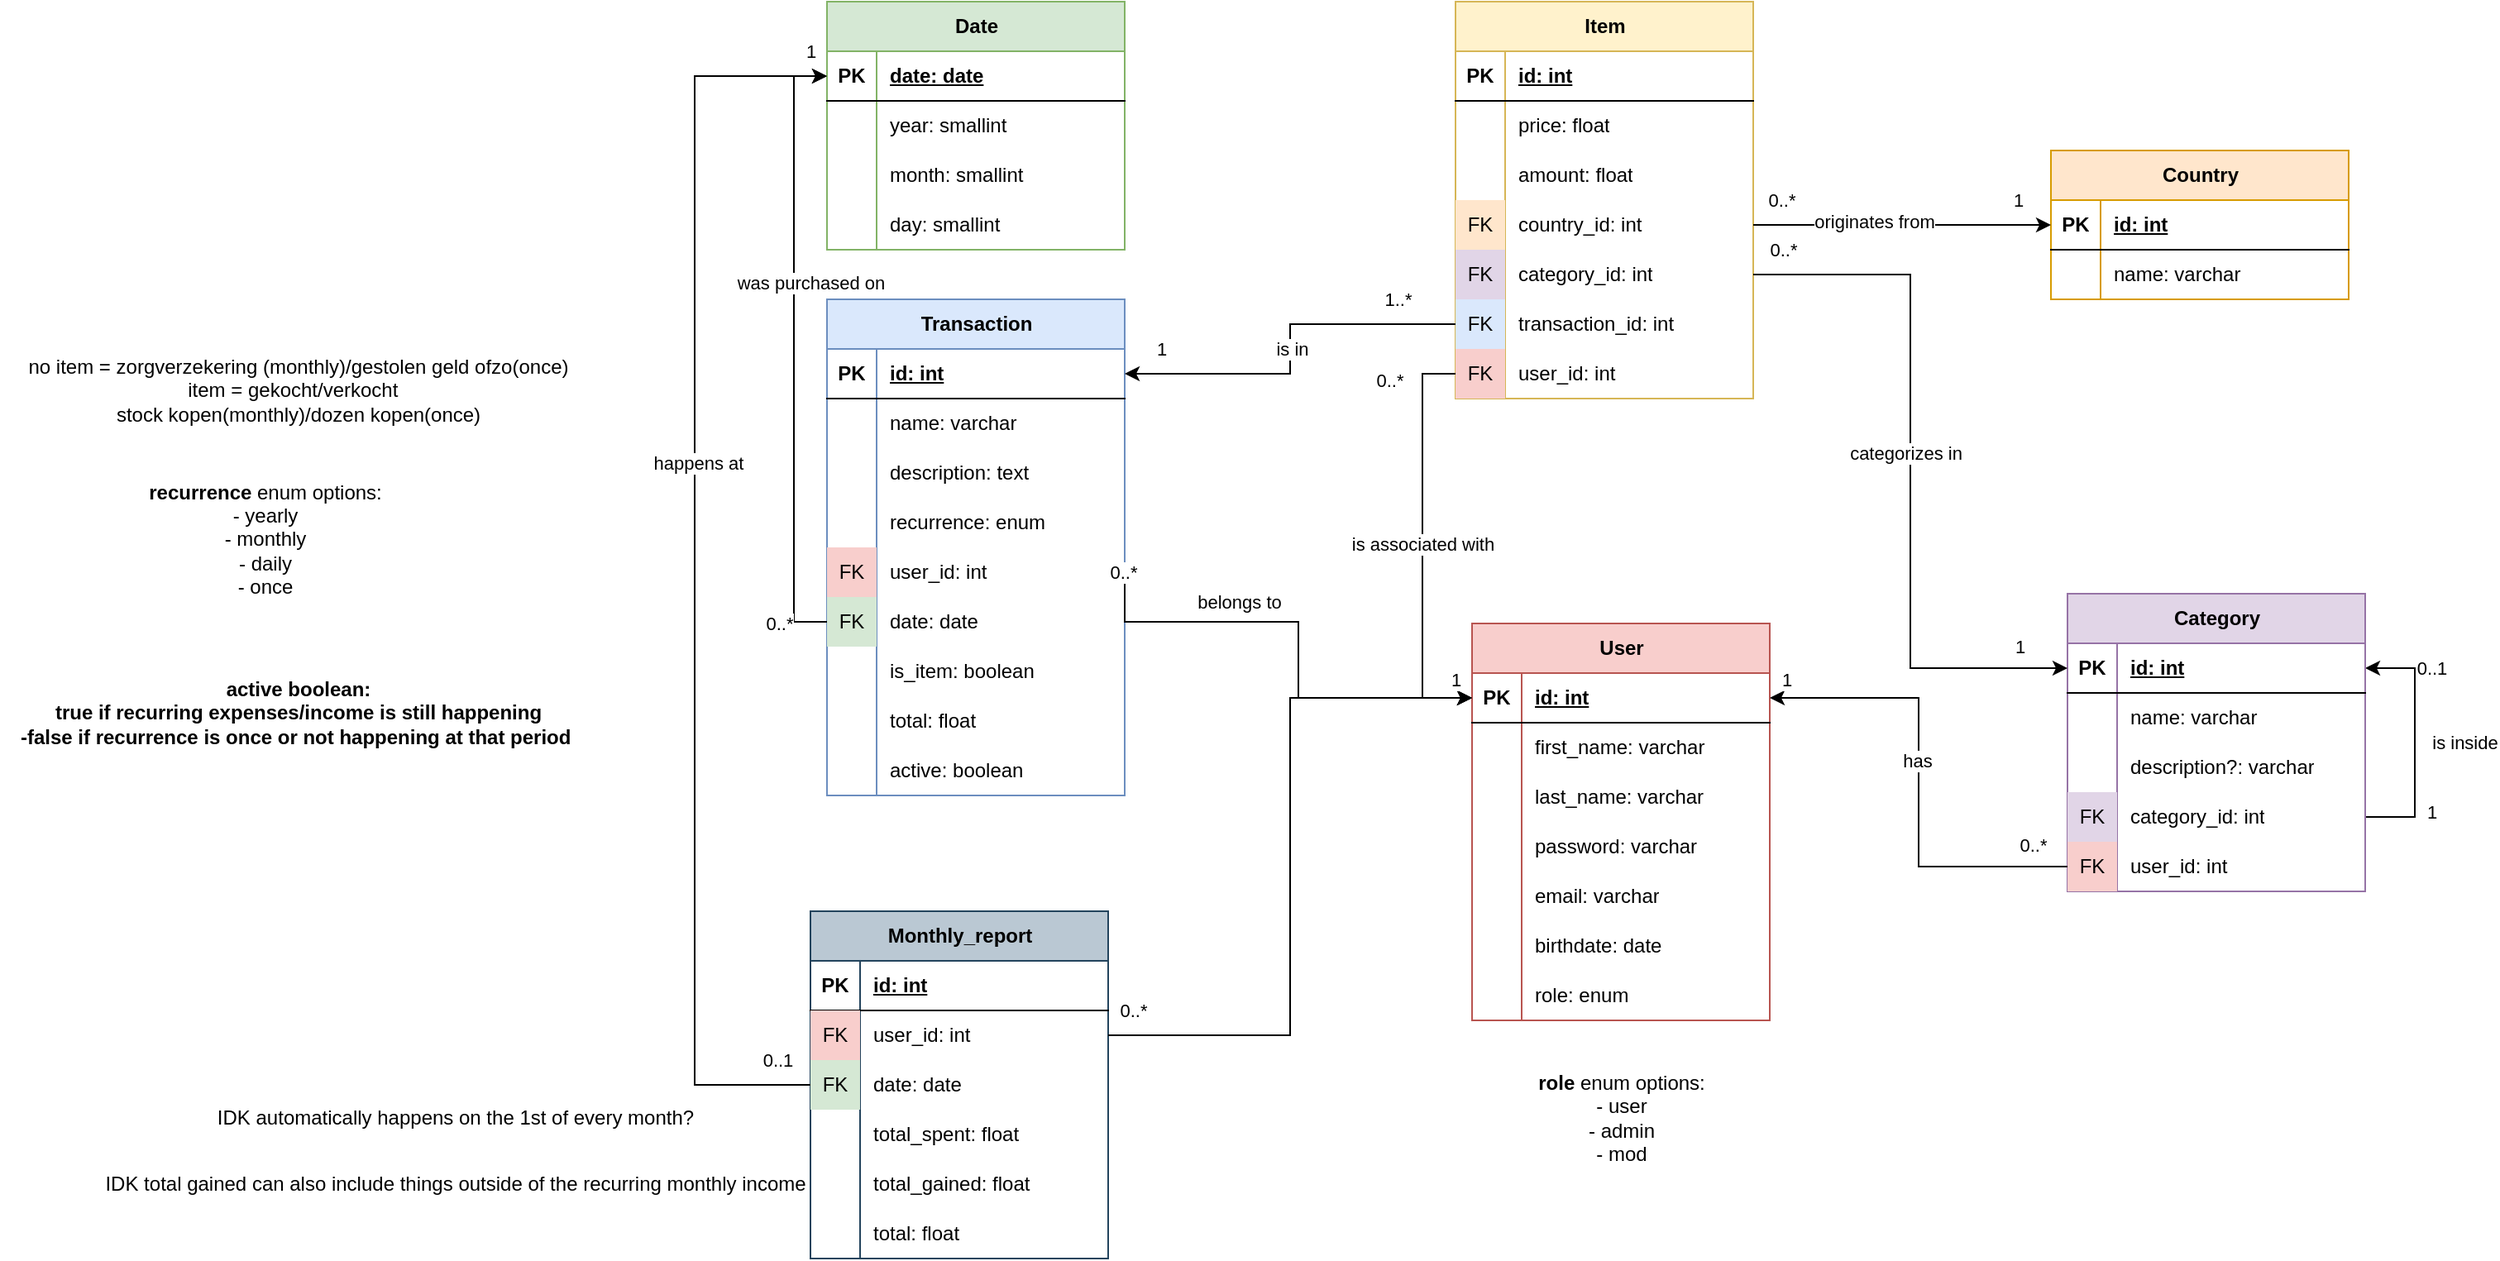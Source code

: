 <mxfile version="26.2.14">
  <diagram id="C5RBs43oDa-KdzZeNtuy" name="Page-1">
    <mxGraphModel grid="1" page="1" gridSize="10" guides="1" tooltips="1" connect="1" arrows="1" fold="1" pageScale="1" pageWidth="827" pageHeight="1169" math="0" shadow="0">
      <root>
        <mxCell id="WIyWlLk6GJQsqaUBKTNV-0" />
        <mxCell id="WIyWlLk6GJQsqaUBKTNV-1" parent="WIyWlLk6GJQsqaUBKTNV-0" />
        <mxCell id="UZEZ3_xPu-x6IhFoeJQ_-61" style="edgeStyle=orthogonalEdgeStyle;rounded=0;orthogonalLoop=1;jettySize=auto;html=1;exitX=1;exitY=0.5;exitDx=0;exitDy=0;entryX=1;entryY=0.5;entryDx=0;entryDy=0;" edge="1" parent="WIyWlLk6GJQsqaUBKTNV-1" source="UcKvrnvsaQKBZLZpZoFa-63" target="UcKvrnvsaQKBZLZpZoFa-54">
          <mxGeometry relative="1" as="geometry">
            <Array as="points">
              <mxPoint x="2310" y="453" />
              <mxPoint x="2310" y="363" />
            </Array>
          </mxGeometry>
        </mxCell>
        <mxCell id="UZEZ3_xPu-x6IhFoeJQ_-111" value="is inside" style="edgeLabel;html=1;align=center;verticalAlign=middle;resizable=0;points=[];" connectable="0" vertex="1" parent="UZEZ3_xPu-x6IhFoeJQ_-61">
          <mxGeometry x="0.027" y="-1" relative="1" as="geometry">
            <mxPoint x="29" y="2" as="offset" />
          </mxGeometry>
        </mxCell>
        <mxCell id="UZEZ3_xPu-x6IhFoeJQ_-112" value="1" style="edgeLabel;html=1;align=center;verticalAlign=middle;resizable=0;points=[];" connectable="0" vertex="1" parent="UZEZ3_xPu-x6IhFoeJQ_-61">
          <mxGeometry x="-0.56" y="-3" relative="1" as="geometry">
            <mxPoint x="7" as="offset" />
          </mxGeometry>
        </mxCell>
        <mxCell id="UZEZ3_xPu-x6IhFoeJQ_-114" value="0..1" style="edgeLabel;html=1;align=center;verticalAlign=middle;resizable=0;points=[];" connectable="0" vertex="1" parent="UZEZ3_xPu-x6IhFoeJQ_-61">
          <mxGeometry x="0.6" y="-2" relative="1" as="geometry">
            <mxPoint x="10" y="2" as="offset" />
          </mxGeometry>
        </mxCell>
        <mxCell id="UcKvrnvsaQKBZLZpZoFa-0" value="User" style="shape=table;startSize=30;container=1;collapsible=1;childLayout=tableLayout;fixedRows=1;rowLines=0;fontStyle=1;align=center;resizeLast=1;html=1;fillColor=#f8cecc;strokeColor=#b85450;" vertex="1" parent="WIyWlLk6GJQsqaUBKTNV-1">
          <mxGeometry x="1740" y="336" width="180" height="240" as="geometry" />
        </mxCell>
        <mxCell id="UcKvrnvsaQKBZLZpZoFa-1" value="" style="shape=tableRow;horizontal=0;startSize=0;swimlaneHead=0;swimlaneBody=0;fillColor=none;collapsible=0;dropTarget=0;points=[[0,0.5],[1,0.5]];portConstraint=eastwest;top=0;left=0;right=0;bottom=1;" vertex="1" parent="UcKvrnvsaQKBZLZpZoFa-0">
          <mxGeometry y="30" width="180" height="30" as="geometry" />
        </mxCell>
        <mxCell id="UcKvrnvsaQKBZLZpZoFa-2" value="PK" style="shape=partialRectangle;connectable=0;fillColor=none;top=0;left=0;bottom=0;right=0;fontStyle=1;overflow=hidden;whiteSpace=wrap;html=1;" vertex="1" parent="UcKvrnvsaQKBZLZpZoFa-1">
          <mxGeometry width="30" height="30" as="geometry">
            <mxRectangle width="30" height="30" as="alternateBounds" />
          </mxGeometry>
        </mxCell>
        <mxCell id="UcKvrnvsaQKBZLZpZoFa-3" value="id: int&lt;span style=&quot;white-space: pre;&quot;&gt;&#x9;&lt;/span&gt;&lt;span style=&quot;white-space: pre;&quot;&gt;&#x9;&lt;/span&gt;&lt;span style=&quot;white-space: pre;&quot;&gt;&#x9;&lt;/span&gt;" style="shape=partialRectangle;connectable=0;fillColor=none;top=0;left=0;bottom=0;right=0;align=left;spacingLeft=6;fontStyle=5;overflow=hidden;whiteSpace=wrap;html=1;" vertex="1" parent="UcKvrnvsaQKBZLZpZoFa-1">
          <mxGeometry x="30" width="150" height="30" as="geometry">
            <mxRectangle width="150" height="30" as="alternateBounds" />
          </mxGeometry>
        </mxCell>
        <mxCell id="UcKvrnvsaQKBZLZpZoFa-4" value="" style="shape=tableRow;horizontal=0;startSize=0;swimlaneHead=0;swimlaneBody=0;fillColor=none;collapsible=0;dropTarget=0;points=[[0,0.5],[1,0.5]];portConstraint=eastwest;top=0;left=0;right=0;bottom=0;" vertex="1" parent="UcKvrnvsaQKBZLZpZoFa-0">
          <mxGeometry y="60" width="180" height="30" as="geometry" />
        </mxCell>
        <mxCell id="UcKvrnvsaQKBZLZpZoFa-5" value="" style="shape=partialRectangle;connectable=0;fillColor=none;top=0;left=0;bottom=0;right=0;editable=1;overflow=hidden;whiteSpace=wrap;html=1;" vertex="1" parent="UcKvrnvsaQKBZLZpZoFa-4">
          <mxGeometry width="30" height="30" as="geometry">
            <mxRectangle width="30" height="30" as="alternateBounds" />
          </mxGeometry>
        </mxCell>
        <mxCell id="UcKvrnvsaQKBZLZpZoFa-6" value="first_name: varchar" style="shape=partialRectangle;connectable=0;fillColor=none;top=0;left=0;bottom=0;right=0;align=left;spacingLeft=6;overflow=hidden;whiteSpace=wrap;html=1;" vertex="1" parent="UcKvrnvsaQKBZLZpZoFa-4">
          <mxGeometry x="30" width="150" height="30" as="geometry">
            <mxRectangle width="150" height="30" as="alternateBounds" />
          </mxGeometry>
        </mxCell>
        <mxCell id="UcKvrnvsaQKBZLZpZoFa-7" value="" style="shape=tableRow;horizontal=0;startSize=0;swimlaneHead=0;swimlaneBody=0;fillColor=none;collapsible=0;dropTarget=0;points=[[0,0.5],[1,0.5]];portConstraint=eastwest;top=0;left=0;right=0;bottom=0;" vertex="1" parent="UcKvrnvsaQKBZLZpZoFa-0">
          <mxGeometry y="90" width="180" height="30" as="geometry" />
        </mxCell>
        <mxCell id="UcKvrnvsaQKBZLZpZoFa-8" value="" style="shape=partialRectangle;connectable=0;fillColor=none;top=0;left=0;bottom=0;right=0;editable=1;overflow=hidden;whiteSpace=wrap;html=1;" vertex="1" parent="UcKvrnvsaQKBZLZpZoFa-7">
          <mxGeometry width="30" height="30" as="geometry">
            <mxRectangle width="30" height="30" as="alternateBounds" />
          </mxGeometry>
        </mxCell>
        <mxCell id="UcKvrnvsaQKBZLZpZoFa-9" value="last_name: varchar" style="shape=partialRectangle;connectable=0;fillColor=none;top=0;left=0;bottom=0;right=0;align=left;spacingLeft=6;overflow=hidden;whiteSpace=wrap;html=1;" vertex="1" parent="UcKvrnvsaQKBZLZpZoFa-7">
          <mxGeometry x="30" width="150" height="30" as="geometry">
            <mxRectangle width="150" height="30" as="alternateBounds" />
          </mxGeometry>
        </mxCell>
        <mxCell id="UcKvrnvsaQKBZLZpZoFa-10" value="" style="shape=tableRow;horizontal=0;startSize=0;swimlaneHead=0;swimlaneBody=0;fillColor=none;collapsible=0;dropTarget=0;points=[[0,0.5],[1,0.5]];portConstraint=eastwest;top=0;left=0;right=0;bottom=0;" vertex="1" parent="UcKvrnvsaQKBZLZpZoFa-0">
          <mxGeometry y="120" width="180" height="30" as="geometry" />
        </mxCell>
        <mxCell id="UcKvrnvsaQKBZLZpZoFa-11" value="" style="shape=partialRectangle;connectable=0;fillColor=none;top=0;left=0;bottom=0;right=0;editable=1;overflow=hidden;whiteSpace=wrap;html=1;" vertex="1" parent="UcKvrnvsaQKBZLZpZoFa-10">
          <mxGeometry width="30" height="30" as="geometry">
            <mxRectangle width="30" height="30" as="alternateBounds" />
          </mxGeometry>
        </mxCell>
        <mxCell id="UcKvrnvsaQKBZLZpZoFa-12" value="password: varchar" style="shape=partialRectangle;connectable=0;fillColor=none;top=0;left=0;bottom=0;right=0;align=left;spacingLeft=6;overflow=hidden;whiteSpace=wrap;html=1;" vertex="1" parent="UcKvrnvsaQKBZLZpZoFa-10">
          <mxGeometry x="30" width="150" height="30" as="geometry">
            <mxRectangle width="150" height="30" as="alternateBounds" />
          </mxGeometry>
        </mxCell>
        <mxCell id="UcKvrnvsaQKBZLZpZoFa-13" value="" style="shape=tableRow;horizontal=0;startSize=0;swimlaneHead=0;swimlaneBody=0;fillColor=none;collapsible=0;dropTarget=0;points=[[0,0.5],[1,0.5]];portConstraint=eastwest;top=0;left=0;right=0;bottom=0;" vertex="1" parent="UcKvrnvsaQKBZLZpZoFa-0">
          <mxGeometry y="150" width="180" height="30" as="geometry" />
        </mxCell>
        <mxCell id="UcKvrnvsaQKBZLZpZoFa-14" value="" style="shape=partialRectangle;connectable=0;fillColor=none;top=0;left=0;bottom=0;right=0;editable=1;overflow=hidden;whiteSpace=wrap;html=1;" vertex="1" parent="UcKvrnvsaQKBZLZpZoFa-13">
          <mxGeometry width="30" height="30" as="geometry">
            <mxRectangle width="30" height="30" as="alternateBounds" />
          </mxGeometry>
        </mxCell>
        <mxCell id="UcKvrnvsaQKBZLZpZoFa-15" value="email: varchar" style="shape=partialRectangle;connectable=0;fillColor=none;top=0;left=0;bottom=0;right=0;align=left;spacingLeft=6;overflow=hidden;whiteSpace=wrap;html=1;" vertex="1" parent="UcKvrnvsaQKBZLZpZoFa-13">
          <mxGeometry x="30" width="150" height="30" as="geometry">
            <mxRectangle width="150" height="30" as="alternateBounds" />
          </mxGeometry>
        </mxCell>
        <mxCell id="UcKvrnvsaQKBZLZpZoFa-21" value="" style="shape=tableRow;horizontal=0;startSize=0;swimlaneHead=0;swimlaneBody=0;fillColor=none;collapsible=0;dropTarget=0;points=[[0,0.5],[1,0.5]];portConstraint=eastwest;top=0;left=0;right=0;bottom=0;" vertex="1" parent="UcKvrnvsaQKBZLZpZoFa-0">
          <mxGeometry y="180" width="180" height="30" as="geometry" />
        </mxCell>
        <mxCell id="UcKvrnvsaQKBZLZpZoFa-22" value="" style="shape=partialRectangle;connectable=0;fillColor=none;top=0;left=0;bottom=0;right=0;editable=1;overflow=hidden;whiteSpace=wrap;html=1;" vertex="1" parent="UcKvrnvsaQKBZLZpZoFa-21">
          <mxGeometry width="30" height="30" as="geometry">
            <mxRectangle width="30" height="30" as="alternateBounds" />
          </mxGeometry>
        </mxCell>
        <mxCell id="UcKvrnvsaQKBZLZpZoFa-23" value="birthdate: date" style="shape=partialRectangle;connectable=0;fillColor=none;top=0;left=0;bottom=0;right=0;align=left;spacingLeft=6;overflow=hidden;whiteSpace=wrap;html=1;" vertex="1" parent="UcKvrnvsaQKBZLZpZoFa-21">
          <mxGeometry x="30" width="150" height="30" as="geometry">
            <mxRectangle width="150" height="30" as="alternateBounds" />
          </mxGeometry>
        </mxCell>
        <mxCell id="UcKvrnvsaQKBZLZpZoFa-37" value="" style="shape=tableRow;horizontal=0;startSize=0;swimlaneHead=0;swimlaneBody=0;fillColor=none;collapsible=0;dropTarget=0;points=[[0,0.5],[1,0.5]];portConstraint=eastwest;top=0;left=0;right=0;bottom=0;" vertex="1" parent="UcKvrnvsaQKBZLZpZoFa-0">
          <mxGeometry y="210" width="180" height="30" as="geometry" />
        </mxCell>
        <mxCell id="UcKvrnvsaQKBZLZpZoFa-38" value="" style="shape=partialRectangle;connectable=0;fillColor=none;top=0;left=0;bottom=0;right=0;editable=1;overflow=hidden;whiteSpace=wrap;html=1;" vertex="1" parent="UcKvrnvsaQKBZLZpZoFa-37">
          <mxGeometry width="30" height="30" as="geometry">
            <mxRectangle width="30" height="30" as="alternateBounds" />
          </mxGeometry>
        </mxCell>
        <mxCell id="UcKvrnvsaQKBZLZpZoFa-39" value="role: enum" style="shape=partialRectangle;connectable=0;fillColor=none;top=0;left=0;bottom=0;right=0;align=left;spacingLeft=6;overflow=hidden;whiteSpace=wrap;html=1;" vertex="1" parent="UcKvrnvsaQKBZLZpZoFa-37">
          <mxGeometry x="30" width="150" height="30" as="geometry">
            <mxRectangle width="150" height="30" as="alternateBounds" />
          </mxGeometry>
        </mxCell>
        <mxCell id="UcKvrnvsaQKBZLZpZoFa-40" value="Transaction" style="shape=table;startSize=30;container=1;collapsible=1;childLayout=tableLayout;fixedRows=1;rowLines=0;fontStyle=1;align=center;resizeLast=1;html=1;fillColor=#dae8fc;strokeColor=#6c8ebf;" vertex="1" parent="WIyWlLk6GJQsqaUBKTNV-1">
          <mxGeometry x="1350" y="140" width="180" height="300" as="geometry" />
        </mxCell>
        <mxCell id="UcKvrnvsaQKBZLZpZoFa-41" value="" style="shape=tableRow;horizontal=0;startSize=0;swimlaneHead=0;swimlaneBody=0;fillColor=none;collapsible=0;dropTarget=0;points=[[0,0.5],[1,0.5]];portConstraint=eastwest;top=0;left=0;right=0;bottom=1;" vertex="1" parent="UcKvrnvsaQKBZLZpZoFa-40">
          <mxGeometry y="30" width="180" height="30" as="geometry" />
        </mxCell>
        <mxCell id="UcKvrnvsaQKBZLZpZoFa-42" value="PK" style="shape=partialRectangle;connectable=0;fillColor=none;top=0;left=0;bottom=0;right=0;fontStyle=1;overflow=hidden;whiteSpace=wrap;html=1;" vertex="1" parent="UcKvrnvsaQKBZLZpZoFa-41">
          <mxGeometry width="30" height="30" as="geometry">
            <mxRectangle width="30" height="30" as="alternateBounds" />
          </mxGeometry>
        </mxCell>
        <mxCell id="UcKvrnvsaQKBZLZpZoFa-43" value="id: int" style="shape=partialRectangle;connectable=0;fillColor=none;top=0;left=0;bottom=0;right=0;align=left;spacingLeft=6;fontStyle=5;overflow=hidden;whiteSpace=wrap;html=1;" vertex="1" parent="UcKvrnvsaQKBZLZpZoFa-41">
          <mxGeometry x="30" width="150" height="30" as="geometry">
            <mxRectangle width="150" height="30" as="alternateBounds" />
          </mxGeometry>
        </mxCell>
        <mxCell id="UcKvrnvsaQKBZLZpZoFa-44" value="" style="shape=tableRow;horizontal=0;startSize=0;swimlaneHead=0;swimlaneBody=0;fillColor=none;collapsible=0;dropTarget=0;points=[[0,0.5],[1,0.5]];portConstraint=eastwest;top=0;left=0;right=0;bottom=0;" vertex="1" parent="UcKvrnvsaQKBZLZpZoFa-40">
          <mxGeometry y="60" width="180" height="30" as="geometry" />
        </mxCell>
        <mxCell id="UcKvrnvsaQKBZLZpZoFa-45" value="" style="shape=partialRectangle;connectable=0;fillColor=none;top=0;left=0;bottom=0;right=0;editable=1;overflow=hidden;whiteSpace=wrap;html=1;" vertex="1" parent="UcKvrnvsaQKBZLZpZoFa-44">
          <mxGeometry width="30" height="30" as="geometry">
            <mxRectangle width="30" height="30" as="alternateBounds" />
          </mxGeometry>
        </mxCell>
        <mxCell id="UcKvrnvsaQKBZLZpZoFa-46" value="name: varchar" style="shape=partialRectangle;connectable=0;fillColor=none;top=0;left=0;bottom=0;right=0;align=left;spacingLeft=6;overflow=hidden;whiteSpace=wrap;html=1;" vertex="1" parent="UcKvrnvsaQKBZLZpZoFa-44">
          <mxGeometry x="30" width="150" height="30" as="geometry">
            <mxRectangle width="150" height="30" as="alternateBounds" />
          </mxGeometry>
        </mxCell>
        <mxCell id="UZEZ3_xPu-x6IhFoeJQ_-84" value="" style="shape=tableRow;horizontal=0;startSize=0;swimlaneHead=0;swimlaneBody=0;fillColor=none;collapsible=0;dropTarget=0;points=[[0,0.5],[1,0.5]];portConstraint=eastwest;top=0;left=0;right=0;bottom=0;" vertex="1" parent="UcKvrnvsaQKBZLZpZoFa-40">
          <mxGeometry y="90" width="180" height="30" as="geometry" />
        </mxCell>
        <mxCell id="UZEZ3_xPu-x6IhFoeJQ_-85" value="" style="shape=partialRectangle;connectable=0;fillColor=none;top=0;left=0;bottom=0;right=0;editable=1;overflow=hidden;whiteSpace=wrap;html=1;" vertex="1" parent="UZEZ3_xPu-x6IhFoeJQ_-84">
          <mxGeometry width="30" height="30" as="geometry">
            <mxRectangle width="30" height="30" as="alternateBounds" />
          </mxGeometry>
        </mxCell>
        <mxCell id="UZEZ3_xPu-x6IhFoeJQ_-86" value="description: text" style="shape=partialRectangle;connectable=0;fillColor=none;top=0;left=0;bottom=0;right=0;align=left;spacingLeft=6;overflow=hidden;whiteSpace=wrap;html=1;" vertex="1" parent="UZEZ3_xPu-x6IhFoeJQ_-84">
          <mxGeometry x="30" width="150" height="30" as="geometry">
            <mxRectangle width="150" height="30" as="alternateBounds" />
          </mxGeometry>
        </mxCell>
        <mxCell id="UcKvrnvsaQKBZLZpZoFa-47" value="" style="shape=tableRow;horizontal=0;startSize=0;swimlaneHead=0;swimlaneBody=0;fillColor=none;collapsible=0;dropTarget=0;points=[[0,0.5],[1,0.5]];portConstraint=eastwest;top=0;left=0;right=0;bottom=0;" vertex="1" parent="UcKvrnvsaQKBZLZpZoFa-40">
          <mxGeometry y="120" width="180" height="30" as="geometry" />
        </mxCell>
        <mxCell id="UcKvrnvsaQKBZLZpZoFa-48" value="" style="shape=partialRectangle;connectable=0;fillColor=none;top=0;left=0;bottom=0;right=0;editable=1;overflow=hidden;whiteSpace=wrap;html=1;" vertex="1" parent="UcKvrnvsaQKBZLZpZoFa-47">
          <mxGeometry width="30" height="30" as="geometry">
            <mxRectangle width="30" height="30" as="alternateBounds" />
          </mxGeometry>
        </mxCell>
        <mxCell id="UcKvrnvsaQKBZLZpZoFa-49" value="recurrence: enum" style="shape=partialRectangle;connectable=0;fillColor=none;top=0;left=0;bottom=0;right=0;align=left;spacingLeft=6;overflow=hidden;whiteSpace=wrap;html=1;" vertex="1" parent="UcKvrnvsaQKBZLZpZoFa-47">
          <mxGeometry x="30" width="150" height="30" as="geometry">
            <mxRectangle width="150" height="30" as="alternateBounds" />
          </mxGeometry>
        </mxCell>
        <mxCell id="UZEZ3_xPu-x6IhFoeJQ_-15" value="" style="shape=tableRow;horizontal=0;startSize=0;swimlaneHead=0;swimlaneBody=0;fillColor=none;collapsible=0;dropTarget=0;points=[[0,0.5],[1,0.5]];portConstraint=eastwest;top=0;left=0;right=0;bottom=0;" vertex="1" parent="UcKvrnvsaQKBZLZpZoFa-40">
          <mxGeometry y="150" width="180" height="30" as="geometry" />
        </mxCell>
        <mxCell id="UZEZ3_xPu-x6IhFoeJQ_-16" value="FK" style="shape=partialRectangle;connectable=0;fillColor=#f8cecc;top=0;left=0;bottom=0;right=0;editable=1;overflow=hidden;whiteSpace=wrap;html=1;strokeColor=#b85450;" vertex="1" parent="UZEZ3_xPu-x6IhFoeJQ_-15">
          <mxGeometry width="30" height="30" as="geometry">
            <mxRectangle width="30" height="30" as="alternateBounds" />
          </mxGeometry>
        </mxCell>
        <mxCell id="UZEZ3_xPu-x6IhFoeJQ_-17" value="user_id: int" style="shape=partialRectangle;connectable=0;fillColor=none;top=0;left=0;bottom=0;right=0;align=left;spacingLeft=6;overflow=hidden;whiteSpace=wrap;html=1;" vertex="1" parent="UZEZ3_xPu-x6IhFoeJQ_-15">
          <mxGeometry x="30" width="150" height="30" as="geometry">
            <mxRectangle width="150" height="30" as="alternateBounds" />
          </mxGeometry>
        </mxCell>
        <mxCell id="UZEZ3_xPu-x6IhFoeJQ_-18" value="" style="shape=tableRow;horizontal=0;startSize=0;swimlaneHead=0;swimlaneBody=0;fillColor=none;collapsible=0;dropTarget=0;points=[[0,0.5],[1,0.5]];portConstraint=eastwest;top=0;left=0;right=0;bottom=0;" vertex="1" parent="UcKvrnvsaQKBZLZpZoFa-40">
          <mxGeometry y="180" width="180" height="30" as="geometry" />
        </mxCell>
        <mxCell id="UZEZ3_xPu-x6IhFoeJQ_-19" value="FK" style="shape=partialRectangle;connectable=0;fillColor=#d5e8d4;top=0;left=0;bottom=0;right=0;editable=1;overflow=hidden;whiteSpace=wrap;html=1;strokeColor=#82b366;" vertex="1" parent="UZEZ3_xPu-x6IhFoeJQ_-18">
          <mxGeometry width="30" height="30" as="geometry">
            <mxRectangle width="30" height="30" as="alternateBounds" />
          </mxGeometry>
        </mxCell>
        <mxCell id="UZEZ3_xPu-x6IhFoeJQ_-20" value="date: date" style="shape=partialRectangle;connectable=0;fillColor=none;top=0;left=0;bottom=0;right=0;align=left;spacingLeft=6;overflow=hidden;whiteSpace=wrap;html=1;" vertex="1" parent="UZEZ3_xPu-x6IhFoeJQ_-18">
          <mxGeometry x="30" width="150" height="30" as="geometry">
            <mxRectangle width="150" height="30" as="alternateBounds" />
          </mxGeometry>
        </mxCell>
        <mxCell id="UZEZ3_xPu-x6IhFoeJQ_-22" value="" style="shape=tableRow;horizontal=0;startSize=0;swimlaneHead=0;swimlaneBody=0;fillColor=none;collapsible=0;dropTarget=0;points=[[0,0.5],[1,0.5]];portConstraint=eastwest;top=0;left=0;right=0;bottom=0;" vertex="1" parent="UcKvrnvsaQKBZLZpZoFa-40">
          <mxGeometry y="210" width="180" height="30" as="geometry" />
        </mxCell>
        <mxCell id="UZEZ3_xPu-x6IhFoeJQ_-23" value="" style="shape=partialRectangle;connectable=0;fillColor=none;top=0;left=0;bottom=0;right=0;editable=1;overflow=hidden;whiteSpace=wrap;html=1;" vertex="1" parent="UZEZ3_xPu-x6IhFoeJQ_-22">
          <mxGeometry width="30" height="30" as="geometry">
            <mxRectangle width="30" height="30" as="alternateBounds" />
          </mxGeometry>
        </mxCell>
        <mxCell id="UZEZ3_xPu-x6IhFoeJQ_-24" value="is_item: boolean" style="shape=partialRectangle;connectable=0;fillColor=none;top=0;left=0;bottom=0;right=0;align=left;spacingLeft=6;overflow=hidden;whiteSpace=wrap;html=1;" vertex="1" parent="UZEZ3_xPu-x6IhFoeJQ_-22">
          <mxGeometry x="30" width="150" height="30" as="geometry">
            <mxRectangle width="150" height="30" as="alternateBounds" />
          </mxGeometry>
        </mxCell>
        <mxCell id="UZEZ3_xPu-x6IhFoeJQ_-25" value="" style="shape=tableRow;horizontal=0;startSize=0;swimlaneHead=0;swimlaneBody=0;fillColor=none;collapsible=0;dropTarget=0;points=[[0,0.5],[1,0.5]];portConstraint=eastwest;top=0;left=0;right=0;bottom=0;" vertex="1" parent="UcKvrnvsaQKBZLZpZoFa-40">
          <mxGeometry y="240" width="180" height="30" as="geometry" />
        </mxCell>
        <mxCell id="UZEZ3_xPu-x6IhFoeJQ_-26" value="" style="shape=partialRectangle;connectable=0;fillColor=none;top=0;left=0;bottom=0;right=0;editable=1;overflow=hidden;whiteSpace=wrap;html=1;" vertex="1" parent="UZEZ3_xPu-x6IhFoeJQ_-25">
          <mxGeometry width="30" height="30" as="geometry">
            <mxRectangle width="30" height="30" as="alternateBounds" />
          </mxGeometry>
        </mxCell>
        <mxCell id="UZEZ3_xPu-x6IhFoeJQ_-27" value="total: float" style="shape=partialRectangle;connectable=0;fillColor=none;top=0;left=0;bottom=0;right=0;align=left;spacingLeft=6;overflow=hidden;whiteSpace=wrap;html=1;" vertex="1" parent="UZEZ3_xPu-x6IhFoeJQ_-25">
          <mxGeometry x="30" width="150" height="30" as="geometry">
            <mxRectangle width="150" height="30" as="alternateBounds" />
          </mxGeometry>
        </mxCell>
        <mxCell id="UZEZ3_xPu-x6IhFoeJQ_-87" value="" style="shape=tableRow;horizontal=0;startSize=0;swimlaneHead=0;swimlaneBody=0;fillColor=none;collapsible=0;dropTarget=0;points=[[0,0.5],[1,0.5]];portConstraint=eastwest;top=0;left=0;right=0;bottom=0;" vertex="1" parent="UcKvrnvsaQKBZLZpZoFa-40">
          <mxGeometry y="270" width="180" height="30" as="geometry" />
        </mxCell>
        <mxCell id="UZEZ3_xPu-x6IhFoeJQ_-88" value="" style="shape=partialRectangle;connectable=0;fillColor=none;top=0;left=0;bottom=0;right=0;editable=1;overflow=hidden;whiteSpace=wrap;html=1;" vertex="1" parent="UZEZ3_xPu-x6IhFoeJQ_-87">
          <mxGeometry width="30" height="30" as="geometry">
            <mxRectangle width="30" height="30" as="alternateBounds" />
          </mxGeometry>
        </mxCell>
        <mxCell id="UZEZ3_xPu-x6IhFoeJQ_-89" value="active: boolean" style="shape=partialRectangle;connectable=0;fillColor=none;top=0;left=0;bottom=0;right=0;align=left;spacingLeft=6;overflow=hidden;whiteSpace=wrap;html=1;" vertex="1" parent="UZEZ3_xPu-x6IhFoeJQ_-87">
          <mxGeometry x="30" width="150" height="30" as="geometry">
            <mxRectangle width="150" height="30" as="alternateBounds" />
          </mxGeometry>
        </mxCell>
        <mxCell id="UcKvrnvsaQKBZLZpZoFa-53" value="Category" style="shape=table;startSize=30;container=1;collapsible=1;childLayout=tableLayout;fixedRows=1;rowLines=0;fontStyle=1;align=center;resizeLast=1;html=1;fillColor=#e1d5e7;strokeColor=#9673a6;" vertex="1" parent="WIyWlLk6GJQsqaUBKTNV-1">
          <mxGeometry x="2100" y="318" width="180" height="180" as="geometry" />
        </mxCell>
        <mxCell id="UcKvrnvsaQKBZLZpZoFa-54" value="" style="shape=tableRow;horizontal=0;startSize=0;swimlaneHead=0;swimlaneBody=0;fillColor=none;collapsible=0;dropTarget=0;points=[[0,0.5],[1,0.5]];portConstraint=eastwest;top=0;left=0;right=0;bottom=1;" vertex="1" parent="UcKvrnvsaQKBZLZpZoFa-53">
          <mxGeometry y="30" width="180" height="30" as="geometry" />
        </mxCell>
        <mxCell id="UcKvrnvsaQKBZLZpZoFa-55" value="PK" style="shape=partialRectangle;connectable=0;fillColor=none;top=0;left=0;bottom=0;right=0;fontStyle=1;overflow=hidden;whiteSpace=wrap;html=1;" vertex="1" parent="UcKvrnvsaQKBZLZpZoFa-54">
          <mxGeometry width="30" height="30" as="geometry">
            <mxRectangle width="30" height="30" as="alternateBounds" />
          </mxGeometry>
        </mxCell>
        <mxCell id="UcKvrnvsaQKBZLZpZoFa-56" value="id: int" style="shape=partialRectangle;connectable=0;fillColor=none;top=0;left=0;bottom=0;right=0;align=left;spacingLeft=6;fontStyle=5;overflow=hidden;whiteSpace=wrap;html=1;" vertex="1" parent="UcKvrnvsaQKBZLZpZoFa-54">
          <mxGeometry x="30" width="150" height="30" as="geometry">
            <mxRectangle width="150" height="30" as="alternateBounds" />
          </mxGeometry>
        </mxCell>
        <mxCell id="UcKvrnvsaQKBZLZpZoFa-57" value="" style="shape=tableRow;horizontal=0;startSize=0;swimlaneHead=0;swimlaneBody=0;fillColor=none;collapsible=0;dropTarget=0;points=[[0,0.5],[1,0.5]];portConstraint=eastwest;top=0;left=0;right=0;bottom=0;" vertex="1" parent="UcKvrnvsaQKBZLZpZoFa-53">
          <mxGeometry y="60" width="180" height="30" as="geometry" />
        </mxCell>
        <mxCell id="UcKvrnvsaQKBZLZpZoFa-58" value="" style="shape=partialRectangle;connectable=0;fillColor=none;top=0;left=0;bottom=0;right=0;editable=1;overflow=hidden;whiteSpace=wrap;html=1;" vertex="1" parent="UcKvrnvsaQKBZLZpZoFa-57">
          <mxGeometry width="30" height="30" as="geometry">
            <mxRectangle width="30" height="30" as="alternateBounds" />
          </mxGeometry>
        </mxCell>
        <mxCell id="UcKvrnvsaQKBZLZpZoFa-59" value="name: varchar" style="shape=partialRectangle;connectable=0;fillColor=none;top=0;left=0;bottom=0;right=0;align=left;spacingLeft=6;overflow=hidden;whiteSpace=wrap;html=1;" vertex="1" parent="UcKvrnvsaQKBZLZpZoFa-57">
          <mxGeometry x="30" width="150" height="30" as="geometry">
            <mxRectangle width="150" height="30" as="alternateBounds" />
          </mxGeometry>
        </mxCell>
        <mxCell id="UcKvrnvsaQKBZLZpZoFa-60" value="" style="shape=tableRow;horizontal=0;startSize=0;swimlaneHead=0;swimlaneBody=0;fillColor=none;collapsible=0;dropTarget=0;points=[[0,0.5],[1,0.5]];portConstraint=eastwest;top=0;left=0;right=0;bottom=0;" vertex="1" parent="UcKvrnvsaQKBZLZpZoFa-53">
          <mxGeometry y="90" width="180" height="30" as="geometry" />
        </mxCell>
        <mxCell id="UcKvrnvsaQKBZLZpZoFa-61" value="" style="shape=partialRectangle;connectable=0;fillColor=none;top=0;left=0;bottom=0;right=0;editable=1;overflow=hidden;whiteSpace=wrap;html=1;" vertex="1" parent="UcKvrnvsaQKBZLZpZoFa-60">
          <mxGeometry width="30" height="30" as="geometry">
            <mxRectangle width="30" height="30" as="alternateBounds" />
          </mxGeometry>
        </mxCell>
        <mxCell id="UcKvrnvsaQKBZLZpZoFa-62" value="description?: varchar" style="shape=partialRectangle;connectable=0;fillColor=none;top=0;left=0;bottom=0;right=0;align=left;spacingLeft=6;overflow=hidden;whiteSpace=wrap;html=1;" vertex="1" parent="UcKvrnvsaQKBZLZpZoFa-60">
          <mxGeometry x="30" width="150" height="30" as="geometry">
            <mxRectangle width="150" height="30" as="alternateBounds" />
          </mxGeometry>
        </mxCell>
        <mxCell id="UcKvrnvsaQKBZLZpZoFa-63" value="" style="shape=tableRow;horizontal=0;startSize=0;swimlaneHead=0;swimlaneBody=0;fillColor=none;collapsible=0;dropTarget=0;points=[[0,0.5],[1,0.5]];portConstraint=eastwest;top=0;left=0;right=0;bottom=0;" vertex="1" parent="UcKvrnvsaQKBZLZpZoFa-53">
          <mxGeometry y="120" width="180" height="30" as="geometry" />
        </mxCell>
        <mxCell id="UcKvrnvsaQKBZLZpZoFa-64" value="FK" style="shape=partialRectangle;connectable=0;fillColor=#e1d5e7;top=0;left=0;bottom=0;right=0;editable=1;overflow=hidden;whiteSpace=wrap;html=1;strokeColor=#9673a6;" vertex="1" parent="UcKvrnvsaQKBZLZpZoFa-63">
          <mxGeometry width="30" height="30" as="geometry">
            <mxRectangle width="30" height="30" as="alternateBounds" />
          </mxGeometry>
        </mxCell>
        <mxCell id="UcKvrnvsaQKBZLZpZoFa-65" value="category_id: int" style="shape=partialRectangle;connectable=0;fillColor=none;top=0;left=0;bottom=0;right=0;align=left;spacingLeft=6;overflow=hidden;whiteSpace=wrap;html=1;" vertex="1" parent="UcKvrnvsaQKBZLZpZoFa-63">
          <mxGeometry x="30" width="150" height="30" as="geometry">
            <mxRectangle width="150" height="30" as="alternateBounds" />
          </mxGeometry>
        </mxCell>
        <mxCell id="UZEZ3_xPu-x6IhFoeJQ_-44" value="" style="shape=tableRow;horizontal=0;startSize=0;swimlaneHead=0;swimlaneBody=0;fillColor=none;collapsible=0;dropTarget=0;points=[[0,0.5],[1,0.5]];portConstraint=eastwest;top=0;left=0;right=0;bottom=0;" vertex="1" parent="UcKvrnvsaQKBZLZpZoFa-53">
          <mxGeometry y="150" width="180" height="30" as="geometry" />
        </mxCell>
        <mxCell id="UZEZ3_xPu-x6IhFoeJQ_-45" value="FK" style="shape=partialRectangle;connectable=0;fillColor=#f8cecc;top=0;left=0;bottom=0;right=0;editable=1;overflow=hidden;whiteSpace=wrap;html=1;strokeColor=#b85450;" vertex="1" parent="UZEZ3_xPu-x6IhFoeJQ_-44">
          <mxGeometry width="30" height="30" as="geometry">
            <mxRectangle width="30" height="30" as="alternateBounds" />
          </mxGeometry>
        </mxCell>
        <mxCell id="UZEZ3_xPu-x6IhFoeJQ_-46" value="user_id: int" style="shape=partialRectangle;connectable=0;fillColor=none;top=0;left=0;bottom=0;right=0;align=left;spacingLeft=6;overflow=hidden;whiteSpace=wrap;html=1;" vertex="1" parent="UZEZ3_xPu-x6IhFoeJQ_-44">
          <mxGeometry x="30" width="150" height="30" as="geometry">
            <mxRectangle width="150" height="30" as="alternateBounds" />
          </mxGeometry>
        </mxCell>
        <mxCell id="UcKvrnvsaQKBZLZpZoFa-66" value="Item" style="shape=table;startSize=30;container=1;collapsible=1;childLayout=tableLayout;fixedRows=1;rowLines=0;fontStyle=1;align=center;resizeLast=1;html=1;fillColor=#fff2cc;strokeColor=#d6b656;" vertex="1" parent="WIyWlLk6GJQsqaUBKTNV-1">
          <mxGeometry x="1730" y="-40" width="180" height="240" as="geometry" />
        </mxCell>
        <mxCell id="UcKvrnvsaQKBZLZpZoFa-67" value="" style="shape=tableRow;horizontal=0;startSize=0;swimlaneHead=0;swimlaneBody=0;fillColor=none;collapsible=0;dropTarget=0;points=[[0,0.5],[1,0.5]];portConstraint=eastwest;top=0;left=0;right=0;bottom=1;" vertex="1" parent="UcKvrnvsaQKBZLZpZoFa-66">
          <mxGeometry y="30" width="180" height="30" as="geometry" />
        </mxCell>
        <mxCell id="UcKvrnvsaQKBZLZpZoFa-68" value="PK" style="shape=partialRectangle;connectable=0;fillColor=none;top=0;left=0;bottom=0;right=0;fontStyle=1;overflow=hidden;whiteSpace=wrap;html=1;" vertex="1" parent="UcKvrnvsaQKBZLZpZoFa-67">
          <mxGeometry width="30" height="30" as="geometry">
            <mxRectangle width="30" height="30" as="alternateBounds" />
          </mxGeometry>
        </mxCell>
        <mxCell id="UcKvrnvsaQKBZLZpZoFa-69" value="id: int" style="shape=partialRectangle;connectable=0;fillColor=none;top=0;left=0;bottom=0;right=0;align=left;spacingLeft=6;fontStyle=5;overflow=hidden;whiteSpace=wrap;html=1;" vertex="1" parent="UcKvrnvsaQKBZLZpZoFa-67">
          <mxGeometry x="30" width="150" height="30" as="geometry">
            <mxRectangle width="150" height="30" as="alternateBounds" />
          </mxGeometry>
        </mxCell>
        <mxCell id="UcKvrnvsaQKBZLZpZoFa-70" value="" style="shape=tableRow;horizontal=0;startSize=0;swimlaneHead=0;swimlaneBody=0;fillColor=none;collapsible=0;dropTarget=0;points=[[0,0.5],[1,0.5]];portConstraint=eastwest;top=0;left=0;right=0;bottom=0;" vertex="1" parent="UcKvrnvsaQKBZLZpZoFa-66">
          <mxGeometry y="60" width="180" height="30" as="geometry" />
        </mxCell>
        <mxCell id="UcKvrnvsaQKBZLZpZoFa-71" value="" style="shape=partialRectangle;connectable=0;fillColor=none;top=0;left=0;bottom=0;right=0;editable=1;overflow=hidden;whiteSpace=wrap;html=1;" vertex="1" parent="UcKvrnvsaQKBZLZpZoFa-70">
          <mxGeometry width="30" height="30" as="geometry">
            <mxRectangle width="30" height="30" as="alternateBounds" />
          </mxGeometry>
        </mxCell>
        <mxCell id="UcKvrnvsaQKBZLZpZoFa-72" value="price: float" style="shape=partialRectangle;connectable=0;fillColor=none;top=0;left=0;bottom=0;right=0;align=left;spacingLeft=6;overflow=hidden;whiteSpace=wrap;html=1;" vertex="1" parent="UcKvrnvsaQKBZLZpZoFa-70">
          <mxGeometry x="30" width="150" height="30" as="geometry">
            <mxRectangle width="150" height="30" as="alternateBounds" />
          </mxGeometry>
        </mxCell>
        <mxCell id="UcKvrnvsaQKBZLZpZoFa-73" value="" style="shape=tableRow;horizontal=0;startSize=0;swimlaneHead=0;swimlaneBody=0;fillColor=none;collapsible=0;dropTarget=0;points=[[0,0.5],[1,0.5]];portConstraint=eastwest;top=0;left=0;right=0;bottom=0;" vertex="1" parent="UcKvrnvsaQKBZLZpZoFa-66">
          <mxGeometry y="90" width="180" height="30" as="geometry" />
        </mxCell>
        <mxCell id="UcKvrnvsaQKBZLZpZoFa-74" value="" style="shape=partialRectangle;connectable=0;fillColor=none;top=0;left=0;bottom=0;right=0;editable=1;overflow=hidden;whiteSpace=wrap;html=1;" vertex="1" parent="UcKvrnvsaQKBZLZpZoFa-73">
          <mxGeometry width="30" height="30" as="geometry">
            <mxRectangle width="30" height="30" as="alternateBounds" />
          </mxGeometry>
        </mxCell>
        <mxCell id="UcKvrnvsaQKBZLZpZoFa-75" value="amount: float" style="shape=partialRectangle;connectable=0;fillColor=none;top=0;left=0;bottom=0;right=0;align=left;spacingLeft=6;overflow=hidden;whiteSpace=wrap;html=1;" vertex="1" parent="UcKvrnvsaQKBZLZpZoFa-73">
          <mxGeometry x="30" width="150" height="30" as="geometry">
            <mxRectangle width="150" height="30" as="alternateBounds" />
          </mxGeometry>
        </mxCell>
        <mxCell id="UcKvrnvsaQKBZLZpZoFa-76" value="" style="shape=tableRow;horizontal=0;startSize=0;swimlaneHead=0;swimlaneBody=0;fillColor=none;collapsible=0;dropTarget=0;points=[[0,0.5],[1,0.5]];portConstraint=eastwest;top=0;left=0;right=0;bottom=0;" vertex="1" parent="UcKvrnvsaQKBZLZpZoFa-66">
          <mxGeometry y="120" width="180" height="30" as="geometry" />
        </mxCell>
        <mxCell id="UcKvrnvsaQKBZLZpZoFa-77" value="FK" style="shape=partialRectangle;connectable=0;fillColor=#ffe6cc;top=0;left=0;bottom=0;right=0;editable=1;overflow=hidden;whiteSpace=wrap;html=1;strokeColor=#d79b00;" vertex="1" parent="UcKvrnvsaQKBZLZpZoFa-76">
          <mxGeometry width="30" height="30" as="geometry">
            <mxRectangle width="30" height="30" as="alternateBounds" />
          </mxGeometry>
        </mxCell>
        <mxCell id="UcKvrnvsaQKBZLZpZoFa-78" value="country_id: int" style="shape=partialRectangle;connectable=0;fillColor=none;top=0;left=0;bottom=0;right=0;align=left;spacingLeft=6;overflow=hidden;whiteSpace=wrap;html=1;" vertex="1" parent="UcKvrnvsaQKBZLZpZoFa-76">
          <mxGeometry x="30" width="150" height="30" as="geometry">
            <mxRectangle width="150" height="30" as="alternateBounds" />
          </mxGeometry>
        </mxCell>
        <mxCell id="UZEZ3_xPu-x6IhFoeJQ_-32" value="" style="shape=tableRow;horizontal=0;startSize=0;swimlaneHead=0;swimlaneBody=0;fillColor=none;collapsible=0;dropTarget=0;points=[[0,0.5],[1,0.5]];portConstraint=eastwest;top=0;left=0;right=0;bottom=0;" vertex="1" parent="UcKvrnvsaQKBZLZpZoFa-66">
          <mxGeometry y="150" width="180" height="30" as="geometry" />
        </mxCell>
        <mxCell id="UZEZ3_xPu-x6IhFoeJQ_-33" value="FK" style="shape=partialRectangle;connectable=0;fillColor=#e1d5e7;top=0;left=0;bottom=0;right=0;editable=1;overflow=hidden;whiteSpace=wrap;html=1;strokeColor=#9673a6;" vertex="1" parent="UZEZ3_xPu-x6IhFoeJQ_-32">
          <mxGeometry width="30" height="30" as="geometry">
            <mxRectangle width="30" height="30" as="alternateBounds" />
          </mxGeometry>
        </mxCell>
        <mxCell id="UZEZ3_xPu-x6IhFoeJQ_-34" value="category_id: int" style="shape=partialRectangle;connectable=0;fillColor=none;top=0;left=0;bottom=0;right=0;align=left;spacingLeft=6;overflow=hidden;whiteSpace=wrap;html=1;" vertex="1" parent="UZEZ3_xPu-x6IhFoeJQ_-32">
          <mxGeometry x="30" width="150" height="30" as="geometry">
            <mxRectangle width="150" height="30" as="alternateBounds" />
          </mxGeometry>
        </mxCell>
        <mxCell id="UZEZ3_xPu-x6IhFoeJQ_-35" value="" style="shape=tableRow;horizontal=0;startSize=0;swimlaneHead=0;swimlaneBody=0;fillColor=none;collapsible=0;dropTarget=0;points=[[0,0.5],[1,0.5]];portConstraint=eastwest;top=0;left=0;right=0;bottom=0;" vertex="1" parent="UcKvrnvsaQKBZLZpZoFa-66">
          <mxGeometry y="180" width="180" height="30" as="geometry" />
        </mxCell>
        <mxCell id="UZEZ3_xPu-x6IhFoeJQ_-36" value="FK" style="shape=partialRectangle;connectable=0;fillColor=#dae8fc;top=0;left=0;bottom=0;right=0;editable=1;overflow=hidden;whiteSpace=wrap;html=1;strokeColor=#6c8ebf;" vertex="1" parent="UZEZ3_xPu-x6IhFoeJQ_-35">
          <mxGeometry width="30" height="30" as="geometry">
            <mxRectangle width="30" height="30" as="alternateBounds" />
          </mxGeometry>
        </mxCell>
        <mxCell id="UZEZ3_xPu-x6IhFoeJQ_-37" value="transaction_id: int" style="shape=partialRectangle;connectable=0;fillColor=none;top=0;left=0;bottom=0;right=0;align=left;spacingLeft=6;overflow=hidden;whiteSpace=wrap;html=1;" vertex="1" parent="UZEZ3_xPu-x6IhFoeJQ_-35">
          <mxGeometry x="30" width="150" height="30" as="geometry">
            <mxRectangle width="150" height="30" as="alternateBounds" />
          </mxGeometry>
        </mxCell>
        <mxCell id="UZEZ3_xPu-x6IhFoeJQ_-38" value="" style="shape=tableRow;horizontal=0;startSize=0;swimlaneHead=0;swimlaneBody=0;fillColor=none;collapsible=0;dropTarget=0;points=[[0,0.5],[1,0.5]];portConstraint=eastwest;top=0;left=0;right=0;bottom=0;" vertex="1" parent="UcKvrnvsaQKBZLZpZoFa-66">
          <mxGeometry y="210" width="180" height="30" as="geometry" />
        </mxCell>
        <mxCell id="UZEZ3_xPu-x6IhFoeJQ_-39" value="FK" style="shape=partialRectangle;connectable=0;fillColor=#f8cecc;top=0;left=0;bottom=0;right=0;editable=1;overflow=hidden;whiteSpace=wrap;html=1;strokeColor=#b85450;" vertex="1" parent="UZEZ3_xPu-x6IhFoeJQ_-38">
          <mxGeometry width="30" height="30" as="geometry">
            <mxRectangle width="30" height="30" as="alternateBounds" />
          </mxGeometry>
        </mxCell>
        <mxCell id="UZEZ3_xPu-x6IhFoeJQ_-40" value="user_id: int&amp;nbsp;" style="shape=partialRectangle;connectable=0;fillColor=none;top=0;left=0;bottom=0;right=0;align=left;spacingLeft=6;overflow=hidden;whiteSpace=wrap;html=1;" vertex="1" parent="UZEZ3_xPu-x6IhFoeJQ_-38">
          <mxGeometry x="30" width="150" height="30" as="geometry">
            <mxRectangle width="150" height="30" as="alternateBounds" />
          </mxGeometry>
        </mxCell>
        <mxCell id="UcKvrnvsaQKBZLZpZoFa-79" value="Country" style="shape=table;startSize=30;container=1;collapsible=1;childLayout=tableLayout;fixedRows=1;rowLines=0;fontStyle=1;align=center;resizeLast=1;html=1;fillColor=#ffe6cc;strokeColor=#d79b00;" vertex="1" parent="WIyWlLk6GJQsqaUBKTNV-1">
          <mxGeometry x="2090" y="50" width="180" height="90" as="geometry" />
        </mxCell>
        <mxCell id="UcKvrnvsaQKBZLZpZoFa-80" value="" style="shape=tableRow;horizontal=0;startSize=0;swimlaneHead=0;swimlaneBody=0;fillColor=none;collapsible=0;dropTarget=0;points=[[0,0.5],[1,0.5]];portConstraint=eastwest;top=0;left=0;right=0;bottom=1;" vertex="1" parent="UcKvrnvsaQKBZLZpZoFa-79">
          <mxGeometry y="30" width="180" height="30" as="geometry" />
        </mxCell>
        <mxCell id="UcKvrnvsaQKBZLZpZoFa-81" value="PK" style="shape=partialRectangle;connectable=0;fillColor=none;top=0;left=0;bottom=0;right=0;fontStyle=1;overflow=hidden;whiteSpace=wrap;html=1;" vertex="1" parent="UcKvrnvsaQKBZLZpZoFa-80">
          <mxGeometry width="30" height="30" as="geometry">
            <mxRectangle width="30" height="30" as="alternateBounds" />
          </mxGeometry>
        </mxCell>
        <mxCell id="UcKvrnvsaQKBZLZpZoFa-82" value="id: int" style="shape=partialRectangle;connectable=0;fillColor=none;top=0;left=0;bottom=0;right=0;align=left;spacingLeft=6;fontStyle=5;overflow=hidden;whiteSpace=wrap;html=1;" vertex="1" parent="UcKvrnvsaQKBZLZpZoFa-80">
          <mxGeometry x="30" width="150" height="30" as="geometry">
            <mxRectangle width="150" height="30" as="alternateBounds" />
          </mxGeometry>
        </mxCell>
        <mxCell id="UcKvrnvsaQKBZLZpZoFa-83" value="" style="shape=tableRow;horizontal=0;startSize=0;swimlaneHead=0;swimlaneBody=0;fillColor=none;collapsible=0;dropTarget=0;points=[[0,0.5],[1,0.5]];portConstraint=eastwest;top=0;left=0;right=0;bottom=0;" vertex="1" parent="UcKvrnvsaQKBZLZpZoFa-79">
          <mxGeometry y="60" width="180" height="30" as="geometry" />
        </mxCell>
        <mxCell id="UcKvrnvsaQKBZLZpZoFa-84" value="" style="shape=partialRectangle;connectable=0;fillColor=none;top=0;left=0;bottom=0;right=0;editable=1;overflow=hidden;whiteSpace=wrap;html=1;" vertex="1" parent="UcKvrnvsaQKBZLZpZoFa-83">
          <mxGeometry width="30" height="30" as="geometry">
            <mxRectangle width="30" height="30" as="alternateBounds" />
          </mxGeometry>
        </mxCell>
        <mxCell id="UcKvrnvsaQKBZLZpZoFa-85" value="name: varchar" style="shape=partialRectangle;connectable=0;fillColor=none;top=0;left=0;bottom=0;right=0;align=left;spacingLeft=6;overflow=hidden;whiteSpace=wrap;html=1;" vertex="1" parent="UcKvrnvsaQKBZLZpZoFa-83">
          <mxGeometry x="30" width="150" height="30" as="geometry">
            <mxRectangle width="150" height="30" as="alternateBounds" />
          </mxGeometry>
        </mxCell>
        <mxCell id="UcKvrnvsaQKBZLZpZoFa-92" value="Date" style="shape=table;startSize=30;container=1;collapsible=1;childLayout=tableLayout;fixedRows=1;rowLines=0;fontStyle=1;align=center;resizeLast=1;html=1;fillColor=#d5e8d4;strokeColor=#82b366;" vertex="1" parent="WIyWlLk6GJQsqaUBKTNV-1">
          <mxGeometry x="1350" y="-40" width="180" height="150" as="geometry" />
        </mxCell>
        <mxCell id="UcKvrnvsaQKBZLZpZoFa-93" value="" style="shape=tableRow;horizontal=0;startSize=0;swimlaneHead=0;swimlaneBody=0;fillColor=none;collapsible=0;dropTarget=0;points=[[0,0.5],[1,0.5]];portConstraint=eastwest;top=0;left=0;right=0;bottom=1;" vertex="1" parent="UcKvrnvsaQKBZLZpZoFa-92">
          <mxGeometry y="30" width="180" height="30" as="geometry" />
        </mxCell>
        <mxCell id="UcKvrnvsaQKBZLZpZoFa-94" value="PK" style="shape=partialRectangle;connectable=0;fillColor=none;top=0;left=0;bottom=0;right=0;fontStyle=1;overflow=hidden;whiteSpace=wrap;html=1;" vertex="1" parent="UcKvrnvsaQKBZLZpZoFa-93">
          <mxGeometry width="30" height="30" as="geometry">
            <mxRectangle width="30" height="30" as="alternateBounds" />
          </mxGeometry>
        </mxCell>
        <mxCell id="UcKvrnvsaQKBZLZpZoFa-95" value="date: date" style="shape=partialRectangle;connectable=0;fillColor=none;top=0;left=0;bottom=0;right=0;align=left;spacingLeft=6;fontStyle=5;overflow=hidden;whiteSpace=wrap;html=1;" vertex="1" parent="UcKvrnvsaQKBZLZpZoFa-93">
          <mxGeometry x="30" width="150" height="30" as="geometry">
            <mxRectangle width="150" height="30" as="alternateBounds" />
          </mxGeometry>
        </mxCell>
        <mxCell id="UcKvrnvsaQKBZLZpZoFa-96" value="" style="shape=tableRow;horizontal=0;startSize=0;swimlaneHead=0;swimlaneBody=0;fillColor=none;collapsible=0;dropTarget=0;points=[[0,0.5],[1,0.5]];portConstraint=eastwest;top=0;left=0;right=0;bottom=0;" vertex="1" parent="UcKvrnvsaQKBZLZpZoFa-92">
          <mxGeometry y="60" width="180" height="30" as="geometry" />
        </mxCell>
        <mxCell id="UcKvrnvsaQKBZLZpZoFa-97" value="" style="shape=partialRectangle;connectable=0;fillColor=none;top=0;left=0;bottom=0;right=0;editable=1;overflow=hidden;whiteSpace=wrap;html=1;" vertex="1" parent="UcKvrnvsaQKBZLZpZoFa-96">
          <mxGeometry width="30" height="30" as="geometry">
            <mxRectangle width="30" height="30" as="alternateBounds" />
          </mxGeometry>
        </mxCell>
        <mxCell id="UcKvrnvsaQKBZLZpZoFa-98" value="year: smallint" style="shape=partialRectangle;connectable=0;fillColor=none;top=0;left=0;bottom=0;right=0;align=left;spacingLeft=6;overflow=hidden;whiteSpace=wrap;html=1;" vertex="1" parent="UcKvrnvsaQKBZLZpZoFa-96">
          <mxGeometry x="30" width="150" height="30" as="geometry">
            <mxRectangle width="150" height="30" as="alternateBounds" />
          </mxGeometry>
        </mxCell>
        <mxCell id="UcKvrnvsaQKBZLZpZoFa-99" value="" style="shape=tableRow;horizontal=0;startSize=0;swimlaneHead=0;swimlaneBody=0;fillColor=none;collapsible=0;dropTarget=0;points=[[0,0.5],[1,0.5]];portConstraint=eastwest;top=0;left=0;right=0;bottom=0;" vertex="1" parent="UcKvrnvsaQKBZLZpZoFa-92">
          <mxGeometry y="90" width="180" height="30" as="geometry" />
        </mxCell>
        <mxCell id="UcKvrnvsaQKBZLZpZoFa-100" value="" style="shape=partialRectangle;connectable=0;fillColor=none;top=0;left=0;bottom=0;right=0;editable=1;overflow=hidden;whiteSpace=wrap;html=1;" vertex="1" parent="UcKvrnvsaQKBZLZpZoFa-99">
          <mxGeometry width="30" height="30" as="geometry">
            <mxRectangle width="30" height="30" as="alternateBounds" />
          </mxGeometry>
        </mxCell>
        <mxCell id="UcKvrnvsaQKBZLZpZoFa-101" value="month: smallint" style="shape=partialRectangle;connectable=0;fillColor=none;top=0;left=0;bottom=0;right=0;align=left;spacingLeft=6;overflow=hidden;whiteSpace=wrap;html=1;" vertex="1" parent="UcKvrnvsaQKBZLZpZoFa-99">
          <mxGeometry x="30" width="150" height="30" as="geometry">
            <mxRectangle width="150" height="30" as="alternateBounds" />
          </mxGeometry>
        </mxCell>
        <mxCell id="UcKvrnvsaQKBZLZpZoFa-102" value="" style="shape=tableRow;horizontal=0;startSize=0;swimlaneHead=0;swimlaneBody=0;fillColor=none;collapsible=0;dropTarget=0;points=[[0,0.5],[1,0.5]];portConstraint=eastwest;top=0;left=0;right=0;bottom=0;" vertex="1" parent="UcKvrnvsaQKBZLZpZoFa-92">
          <mxGeometry y="120" width="180" height="30" as="geometry" />
        </mxCell>
        <mxCell id="UcKvrnvsaQKBZLZpZoFa-103" value="" style="shape=partialRectangle;connectable=0;fillColor=none;top=0;left=0;bottom=0;right=0;editable=1;overflow=hidden;whiteSpace=wrap;html=1;" vertex="1" parent="UcKvrnvsaQKBZLZpZoFa-102">
          <mxGeometry width="30" height="30" as="geometry">
            <mxRectangle width="30" height="30" as="alternateBounds" />
          </mxGeometry>
        </mxCell>
        <mxCell id="UcKvrnvsaQKBZLZpZoFa-104" value="day: smallint" style="shape=partialRectangle;connectable=0;fillColor=none;top=0;left=0;bottom=0;right=0;align=left;spacingLeft=6;overflow=hidden;whiteSpace=wrap;html=1;" vertex="1" parent="UcKvrnvsaQKBZLZpZoFa-102">
          <mxGeometry x="30" width="150" height="30" as="geometry">
            <mxRectangle width="150" height="30" as="alternateBounds" />
          </mxGeometry>
        </mxCell>
        <mxCell id="UZEZ3_xPu-x6IhFoeJQ_-13" value="&lt;b&gt;recurrence&lt;/b&gt; enum options:&lt;br&gt;- yearly&lt;br&gt;&lt;div&gt;- monthly&lt;div&gt;- daily&lt;/div&gt;&lt;div&gt;- once&lt;/div&gt;&lt;/div&gt;" style="text;html=1;align=center;verticalAlign=middle;resizable=0;points=[];autosize=1;strokeColor=none;fillColor=none;" vertex="1" parent="WIyWlLk6GJQsqaUBKTNV-1">
          <mxGeometry x="930" y="240" width="160" height="90" as="geometry" />
        </mxCell>
        <mxCell id="UZEZ3_xPu-x6IhFoeJQ_-14" value="&lt;font&gt;&lt;span style=&quot;background-color: rgb(255, 255, 255);&quot;&gt;&lt;b&gt;active boolean:&lt;br&gt;true if recurring expenses/income is still happening&lt;/b&gt;&lt;/span&gt;&lt;/font&gt;&lt;div&gt;&lt;font&gt;&lt;span style=&quot;background-color: rgb(255, 255, 255);&quot;&gt;&lt;b&gt;-false if recurrence is once or not happening at that period&amp;nbsp;&lt;/b&gt;&lt;/span&gt;&lt;/font&gt;&lt;/div&gt;" style="text;html=1;align=center;verticalAlign=middle;resizable=0;points=[];autosize=1;strokeColor=none;fillColor=none;fontColor=default;" vertex="1" parent="WIyWlLk6GJQsqaUBKTNV-1">
          <mxGeometry x="850" y="360" width="360" height="60" as="geometry" />
        </mxCell>
        <mxCell id="UZEZ3_xPu-x6IhFoeJQ_-21" value="no item = zorgverzekering (monthly)/gestolen geld ofzo(once)&lt;div&gt;item = gekocht/verkocht&amp;nbsp;&amp;nbsp;&lt;div&gt;stock kopen(monthly)/dozen kopen(once)&lt;/div&gt;&lt;/div&gt;" style="text;html=1;align=center;verticalAlign=middle;resizable=0;points=[];autosize=1;strokeColor=none;fillColor=none;" vertex="1" parent="WIyWlLk6GJQsqaUBKTNV-1">
          <mxGeometry x="855" y="165" width="350" height="60" as="geometry" />
        </mxCell>
        <mxCell id="UZEZ3_xPu-x6IhFoeJQ_-47" value="&lt;b&gt;role&lt;/b&gt; enum options:&lt;br&gt;- user&lt;div&gt;- admin&lt;/div&gt;&lt;div&gt;- mod&lt;/div&gt;" style="text;html=1;align=center;verticalAlign=middle;resizable=0;points=[];autosize=1;strokeColor=none;fillColor=none;" vertex="1" parent="WIyWlLk6GJQsqaUBKTNV-1">
          <mxGeometry x="1770" y="600" width="120" height="70" as="geometry" />
        </mxCell>
        <mxCell id="UZEZ3_xPu-x6IhFoeJQ_-48" style="edgeStyle=orthogonalEdgeStyle;rounded=0;orthogonalLoop=1;jettySize=auto;html=1;exitX=1;exitY=0.5;exitDx=0;exitDy=0;entryX=0;entryY=0.5;entryDx=0;entryDy=0;" edge="1" parent="WIyWlLk6GJQsqaUBKTNV-1" source="UcKvrnvsaQKBZLZpZoFa-76" target="UcKvrnvsaQKBZLZpZoFa-80">
          <mxGeometry relative="1" as="geometry" />
        </mxCell>
        <mxCell id="UZEZ3_xPu-x6IhFoeJQ_-120" value="originates from" style="edgeLabel;html=1;align=center;verticalAlign=middle;resizable=0;points=[];" connectable="0" vertex="1" parent="UZEZ3_xPu-x6IhFoeJQ_-48">
          <mxGeometry x="-0.188" y="2" relative="1" as="geometry">
            <mxPoint as="offset" />
          </mxGeometry>
        </mxCell>
        <mxCell id="UZEZ3_xPu-x6IhFoeJQ_-121" value="0..*" style="edgeLabel;html=1;align=center;verticalAlign=middle;resizable=0;points=[];" connectable="0" vertex="1" parent="UZEZ3_xPu-x6IhFoeJQ_-48">
          <mxGeometry x="-0.812" y="2" relative="1" as="geometry">
            <mxPoint y="-13" as="offset" />
          </mxGeometry>
        </mxCell>
        <mxCell id="UZEZ3_xPu-x6IhFoeJQ_-122" value="1" style="edgeLabel;html=1;align=center;verticalAlign=middle;resizable=0;points=[];" connectable="0" vertex="1" parent="UZEZ3_xPu-x6IhFoeJQ_-48">
          <mxGeometry x="0.776" relative="1" as="geometry">
            <mxPoint y="-15" as="offset" />
          </mxGeometry>
        </mxCell>
        <mxCell id="UZEZ3_xPu-x6IhFoeJQ_-56" style="edgeStyle=orthogonalEdgeStyle;rounded=0;orthogonalLoop=1;jettySize=auto;html=1;exitX=0;exitY=0.5;exitDx=0;exitDy=0;entryX=0;entryY=0.5;entryDx=0;entryDy=0;" edge="1" parent="WIyWlLk6GJQsqaUBKTNV-1" source="UZEZ3_xPu-x6IhFoeJQ_-38" target="UcKvrnvsaQKBZLZpZoFa-1">
          <mxGeometry relative="1" as="geometry" />
        </mxCell>
        <mxCell id="UZEZ3_xPu-x6IhFoeJQ_-118" value="0..*" style="edgeLabel;html=1;align=center;verticalAlign=middle;resizable=0;points=[];" connectable="0" vertex="1" parent="UZEZ3_xPu-x6IhFoeJQ_-56">
          <mxGeometry x="-0.806" y="-2" relative="1" as="geometry">
            <mxPoint x="-18" as="offset" />
          </mxGeometry>
        </mxCell>
        <mxCell id="UZEZ3_xPu-x6IhFoeJQ_-119" value="is associated with" style="edgeLabel;html=1;align=center;verticalAlign=middle;resizable=0;points=[];" connectable="0" vertex="1" parent="UZEZ3_xPu-x6IhFoeJQ_-56">
          <mxGeometry relative="1" as="geometry">
            <mxPoint as="offset" />
          </mxGeometry>
        </mxCell>
        <mxCell id="UZEZ3_xPu-x6IhFoeJQ_-57" style="edgeStyle=orthogonalEdgeStyle;rounded=0;orthogonalLoop=1;jettySize=auto;html=1;exitX=1;exitY=0.5;exitDx=0;exitDy=0;entryX=0;entryY=0.5;entryDx=0;entryDy=0;" edge="1" parent="WIyWlLk6GJQsqaUBKTNV-1" source="UZEZ3_xPu-x6IhFoeJQ_-32" target="UcKvrnvsaQKBZLZpZoFa-54">
          <mxGeometry relative="1" as="geometry" />
        </mxCell>
        <mxCell id="UZEZ3_xPu-x6IhFoeJQ_-124" value="categorizes in" style="edgeLabel;html=1;align=center;verticalAlign=middle;resizable=0;points=[];" connectable="0" vertex="1" parent="UZEZ3_xPu-x6IhFoeJQ_-57">
          <mxGeometry x="-0.051" y="-3" relative="1" as="geometry">
            <mxPoint as="offset" />
          </mxGeometry>
        </mxCell>
        <mxCell id="UZEZ3_xPu-x6IhFoeJQ_-126" value="1" style="edgeLabel;html=1;align=center;verticalAlign=middle;resizable=0;points=[];" connectable="0" vertex="1" parent="UZEZ3_xPu-x6IhFoeJQ_-57">
          <mxGeometry x="0.861" y="-3" relative="1" as="geometry">
            <mxPoint y="-16" as="offset" />
          </mxGeometry>
        </mxCell>
        <mxCell id="UZEZ3_xPu-x6IhFoeJQ_-127" value="0..*" style="edgeLabel;html=1;align=center;verticalAlign=middle;resizable=0;points=[];" connectable="0" vertex="1" parent="UZEZ3_xPu-x6IhFoeJQ_-57">
          <mxGeometry x="-0.917" y="1" relative="1" as="geometry">
            <mxPoint y="-14" as="offset" />
          </mxGeometry>
        </mxCell>
        <mxCell id="UZEZ3_xPu-x6IhFoeJQ_-58" style="edgeStyle=orthogonalEdgeStyle;rounded=0;orthogonalLoop=1;jettySize=auto;html=1;entryX=1;entryY=0.5;entryDx=0;entryDy=0;" edge="1" parent="WIyWlLk6GJQsqaUBKTNV-1" source="UZEZ3_xPu-x6IhFoeJQ_-35" target="UcKvrnvsaQKBZLZpZoFa-41">
          <mxGeometry relative="1" as="geometry" />
        </mxCell>
        <mxCell id="UZEZ3_xPu-x6IhFoeJQ_-128" value="is in" style="edgeLabel;html=1;align=center;verticalAlign=middle;resizable=0;points=[];" connectable="0" vertex="1" parent="UZEZ3_xPu-x6IhFoeJQ_-58">
          <mxGeometry y="1" relative="1" as="geometry">
            <mxPoint as="offset" />
          </mxGeometry>
        </mxCell>
        <mxCell id="UZEZ3_xPu-x6IhFoeJQ_-129" value="1" style="edgeLabel;html=1;align=center;verticalAlign=middle;resizable=0;points=[];" connectable="0" vertex="1" parent="UZEZ3_xPu-x6IhFoeJQ_-58">
          <mxGeometry x="0.809" y="1" relative="1" as="geometry">
            <mxPoint y="-16" as="offset" />
          </mxGeometry>
        </mxCell>
        <mxCell id="UZEZ3_xPu-x6IhFoeJQ_-130" value="1..*" style="edgeLabel;html=1;align=center;verticalAlign=middle;resizable=0;points=[];" connectable="0" vertex="1" parent="UZEZ3_xPu-x6IhFoeJQ_-58">
          <mxGeometry x="-0.695" y="2" relative="1" as="geometry">
            <mxPoint y="-17" as="offset" />
          </mxGeometry>
        </mxCell>
        <mxCell id="UZEZ3_xPu-x6IhFoeJQ_-59" style="edgeStyle=orthogonalEdgeStyle;rounded=0;orthogonalLoop=1;jettySize=auto;html=1;exitX=1;exitY=0.5;exitDx=0;exitDy=0;entryX=0;entryY=0.5;entryDx=0;entryDy=0;" edge="1" parent="WIyWlLk6GJQsqaUBKTNV-1" source="UZEZ3_xPu-x6IhFoeJQ_-15" target="UcKvrnvsaQKBZLZpZoFa-1">
          <mxGeometry relative="1" as="geometry">
            <Array as="points">
              <mxPoint x="1635" y="335" />
              <mxPoint x="1635" y="381" />
            </Array>
          </mxGeometry>
        </mxCell>
        <mxCell id="UZEZ3_xPu-x6IhFoeJQ_-106" value="belongs to" style="edgeLabel;html=1;align=center;verticalAlign=middle;resizable=0;points=[];" connectable="0" vertex="1" parent="UZEZ3_xPu-x6IhFoeJQ_-59">
          <mxGeometry x="-0.445" y="-2" relative="1" as="geometry">
            <mxPoint x="19" y="-14" as="offset" />
          </mxGeometry>
        </mxCell>
        <mxCell id="UZEZ3_xPu-x6IhFoeJQ_-117" value="0..*" style="edgeLabel;html=1;align=center;verticalAlign=middle;resizable=0;points=[];" connectable="0" vertex="1" parent="UZEZ3_xPu-x6IhFoeJQ_-59">
          <mxGeometry x="-0.891" y="-1" relative="1" as="geometry">
            <mxPoint y="-16" as="offset" />
          </mxGeometry>
        </mxCell>
        <mxCell id="UZEZ3_xPu-x6IhFoeJQ_-60" style="edgeStyle=orthogonalEdgeStyle;rounded=0;orthogonalLoop=1;jettySize=auto;html=1;exitX=0;exitY=0.5;exitDx=0;exitDy=0;entryX=1;entryY=0.5;entryDx=0;entryDy=0;" edge="1" parent="WIyWlLk6GJQsqaUBKTNV-1" source="UZEZ3_xPu-x6IhFoeJQ_-44" target="UcKvrnvsaQKBZLZpZoFa-1">
          <mxGeometry relative="1" as="geometry" />
        </mxCell>
        <mxCell id="UZEZ3_xPu-x6IhFoeJQ_-110" value="1" style="edgeLabel;html=1;align=center;verticalAlign=middle;resizable=0;points=[];" connectable="0" vertex="1" parent="UZEZ3_xPu-x6IhFoeJQ_-60">
          <mxGeometry x="0.787" y="-1" relative="1" as="geometry">
            <mxPoint x="-20" y="-10" as="offset" />
          </mxGeometry>
        </mxCell>
        <mxCell id="UZEZ3_xPu-x6IhFoeJQ_-115" value="0..*" style="edgeLabel;html=1;align=center;verticalAlign=middle;resizable=0;points=[];" connectable="0" vertex="1" parent="UZEZ3_xPu-x6IhFoeJQ_-60">
          <mxGeometry x="-0.851" y="-3" relative="1" as="geometry">
            <mxPoint y="-10" as="offset" />
          </mxGeometry>
        </mxCell>
        <mxCell id="UZEZ3_xPu-x6IhFoeJQ_-123" value="has" style="edgeLabel;html=1;align=center;verticalAlign=middle;resizable=0;points=[];" connectable="0" vertex="1" parent="UZEZ3_xPu-x6IhFoeJQ_-60">
          <mxGeometry x="0.092" y="1" relative="1" as="geometry">
            <mxPoint as="offset" />
          </mxGeometry>
        </mxCell>
        <mxCell id="UZEZ3_xPu-x6IhFoeJQ_-67" value="Monthly_report" style="shape=table;startSize=30;container=1;collapsible=1;childLayout=tableLayout;fixedRows=1;rowLines=0;fontStyle=1;align=center;resizeLast=1;html=1;fillColor=#bac8d3;strokeColor=#23445d;" vertex="1" parent="WIyWlLk6GJQsqaUBKTNV-1">
          <mxGeometry x="1340" y="510" width="180" height="210" as="geometry" />
        </mxCell>
        <mxCell id="UZEZ3_xPu-x6IhFoeJQ_-68" value="" style="shape=tableRow;horizontal=0;startSize=0;swimlaneHead=0;swimlaneBody=0;fillColor=none;collapsible=0;dropTarget=0;points=[[0,0.5],[1,0.5]];portConstraint=eastwest;top=0;left=0;right=0;bottom=1;" vertex="1" parent="UZEZ3_xPu-x6IhFoeJQ_-67">
          <mxGeometry y="30" width="180" height="30" as="geometry" />
        </mxCell>
        <mxCell id="UZEZ3_xPu-x6IhFoeJQ_-69" value="PK" style="shape=partialRectangle;connectable=0;fillColor=none;top=0;left=0;bottom=0;right=0;fontStyle=1;overflow=hidden;whiteSpace=wrap;html=1;" vertex="1" parent="UZEZ3_xPu-x6IhFoeJQ_-68">
          <mxGeometry width="30" height="30" as="geometry">
            <mxRectangle width="30" height="30" as="alternateBounds" />
          </mxGeometry>
        </mxCell>
        <mxCell id="UZEZ3_xPu-x6IhFoeJQ_-70" value="id: int" style="shape=partialRectangle;connectable=0;fillColor=none;top=0;left=0;bottom=0;right=0;align=left;spacingLeft=6;fontStyle=5;overflow=hidden;whiteSpace=wrap;html=1;" vertex="1" parent="UZEZ3_xPu-x6IhFoeJQ_-68">
          <mxGeometry x="30" width="150" height="30" as="geometry">
            <mxRectangle width="150" height="30" as="alternateBounds" />
          </mxGeometry>
        </mxCell>
        <mxCell id="UZEZ3_xPu-x6IhFoeJQ_-75" value="" style="shape=tableRow;horizontal=0;startSize=0;swimlaneHead=0;swimlaneBody=0;fillColor=none;collapsible=0;dropTarget=0;points=[[0,0.5],[1,0.5]];portConstraint=eastwest;top=0;left=0;right=0;bottom=0;" vertex="1" parent="UZEZ3_xPu-x6IhFoeJQ_-67">
          <mxGeometry y="60" width="180" height="30" as="geometry" />
        </mxCell>
        <mxCell id="UZEZ3_xPu-x6IhFoeJQ_-76" value="FK" style="shape=partialRectangle;connectable=0;fillColor=#f8cecc;top=0;left=0;bottom=0;right=0;editable=1;overflow=hidden;whiteSpace=wrap;html=1;strokeColor=#b85450;" vertex="1" parent="UZEZ3_xPu-x6IhFoeJQ_-75">
          <mxGeometry width="30" height="30" as="geometry">
            <mxRectangle width="30" height="30" as="alternateBounds" />
          </mxGeometry>
        </mxCell>
        <mxCell id="UZEZ3_xPu-x6IhFoeJQ_-77" value="user_id: int" style="shape=partialRectangle;connectable=0;fillColor=none;top=0;left=0;bottom=0;right=0;align=left;spacingLeft=6;overflow=hidden;whiteSpace=wrap;html=1;" vertex="1" parent="UZEZ3_xPu-x6IhFoeJQ_-75">
          <mxGeometry x="30" width="150" height="30" as="geometry">
            <mxRectangle width="150" height="30" as="alternateBounds" />
          </mxGeometry>
        </mxCell>
        <mxCell id="UZEZ3_xPu-x6IhFoeJQ_-71" value="" style="shape=tableRow;horizontal=0;startSize=0;swimlaneHead=0;swimlaneBody=0;fillColor=none;collapsible=0;dropTarget=0;points=[[0,0.5],[1,0.5]];portConstraint=eastwest;top=0;left=0;right=0;bottom=0;" vertex="1" parent="UZEZ3_xPu-x6IhFoeJQ_-67">
          <mxGeometry y="90" width="180" height="30" as="geometry" />
        </mxCell>
        <mxCell id="UZEZ3_xPu-x6IhFoeJQ_-72" value="FK" style="shape=partialRectangle;connectable=0;fillColor=#d5e8d4;top=0;left=0;bottom=0;right=0;editable=1;overflow=hidden;whiteSpace=wrap;html=1;strokeColor=#82b366;" vertex="1" parent="UZEZ3_xPu-x6IhFoeJQ_-71">
          <mxGeometry width="30" height="30" as="geometry">
            <mxRectangle width="30" height="30" as="alternateBounds" />
          </mxGeometry>
        </mxCell>
        <mxCell id="UZEZ3_xPu-x6IhFoeJQ_-73" value="date: date" style="shape=partialRectangle;connectable=0;fillColor=none;top=0;left=0;bottom=0;right=0;align=left;spacingLeft=6;overflow=hidden;whiteSpace=wrap;html=1;" vertex="1" parent="UZEZ3_xPu-x6IhFoeJQ_-71">
          <mxGeometry x="30" width="150" height="30" as="geometry">
            <mxRectangle width="150" height="30" as="alternateBounds" />
          </mxGeometry>
        </mxCell>
        <mxCell id="UZEZ3_xPu-x6IhFoeJQ_-91" value="" style="shape=tableRow;horizontal=0;startSize=0;swimlaneHead=0;swimlaneBody=0;fillColor=none;collapsible=0;dropTarget=0;points=[[0,0.5],[1,0.5]];portConstraint=eastwest;top=0;left=0;right=0;bottom=0;" vertex="1" parent="UZEZ3_xPu-x6IhFoeJQ_-67">
          <mxGeometry y="120" width="180" height="30" as="geometry" />
        </mxCell>
        <mxCell id="UZEZ3_xPu-x6IhFoeJQ_-92" value="" style="shape=partialRectangle;connectable=0;fillColor=none;top=0;left=0;bottom=0;right=0;editable=1;overflow=hidden;whiteSpace=wrap;html=1;" vertex="1" parent="UZEZ3_xPu-x6IhFoeJQ_-91">
          <mxGeometry width="30" height="30" as="geometry">
            <mxRectangle width="30" height="30" as="alternateBounds" />
          </mxGeometry>
        </mxCell>
        <mxCell id="UZEZ3_xPu-x6IhFoeJQ_-93" value="total_spent: float" style="shape=partialRectangle;connectable=0;fillColor=none;top=0;left=0;bottom=0;right=0;align=left;spacingLeft=6;overflow=hidden;whiteSpace=wrap;html=1;" vertex="1" parent="UZEZ3_xPu-x6IhFoeJQ_-91">
          <mxGeometry x="30" width="150" height="30" as="geometry">
            <mxRectangle width="150" height="30" as="alternateBounds" />
          </mxGeometry>
        </mxCell>
        <mxCell id="UZEZ3_xPu-x6IhFoeJQ_-94" value="" style="shape=tableRow;horizontal=0;startSize=0;swimlaneHead=0;swimlaneBody=0;fillColor=none;collapsible=0;dropTarget=0;points=[[0,0.5],[1,0.5]];portConstraint=eastwest;top=0;left=0;right=0;bottom=0;" vertex="1" parent="UZEZ3_xPu-x6IhFoeJQ_-67">
          <mxGeometry y="150" width="180" height="30" as="geometry" />
        </mxCell>
        <mxCell id="UZEZ3_xPu-x6IhFoeJQ_-95" value="" style="shape=partialRectangle;connectable=0;fillColor=none;top=0;left=0;bottom=0;right=0;editable=1;overflow=hidden;whiteSpace=wrap;html=1;" vertex="1" parent="UZEZ3_xPu-x6IhFoeJQ_-94">
          <mxGeometry width="30" height="30" as="geometry">
            <mxRectangle width="30" height="30" as="alternateBounds" />
          </mxGeometry>
        </mxCell>
        <mxCell id="UZEZ3_xPu-x6IhFoeJQ_-96" value="total_gained: float" style="shape=partialRectangle;connectable=0;fillColor=none;top=0;left=0;bottom=0;right=0;align=left;spacingLeft=6;overflow=hidden;whiteSpace=wrap;html=1;" vertex="1" parent="UZEZ3_xPu-x6IhFoeJQ_-94">
          <mxGeometry x="30" width="150" height="30" as="geometry">
            <mxRectangle width="150" height="30" as="alternateBounds" />
          </mxGeometry>
        </mxCell>
        <mxCell id="UZEZ3_xPu-x6IhFoeJQ_-98" value="" style="shape=tableRow;horizontal=0;startSize=0;swimlaneHead=0;swimlaneBody=0;fillColor=none;collapsible=0;dropTarget=0;points=[[0,0.5],[1,0.5]];portConstraint=eastwest;top=0;left=0;right=0;bottom=0;" vertex="1" parent="UZEZ3_xPu-x6IhFoeJQ_-67">
          <mxGeometry y="180" width="180" height="30" as="geometry" />
        </mxCell>
        <mxCell id="UZEZ3_xPu-x6IhFoeJQ_-99" value="" style="shape=partialRectangle;connectable=0;fillColor=none;top=0;left=0;bottom=0;right=0;editable=1;overflow=hidden;whiteSpace=wrap;html=1;" vertex="1" parent="UZEZ3_xPu-x6IhFoeJQ_-98">
          <mxGeometry width="30" height="30" as="geometry">
            <mxRectangle width="30" height="30" as="alternateBounds" />
          </mxGeometry>
        </mxCell>
        <mxCell id="UZEZ3_xPu-x6IhFoeJQ_-100" value="total: float" style="shape=partialRectangle;connectable=0;fillColor=none;top=0;left=0;bottom=0;right=0;align=left;spacingLeft=6;overflow=hidden;whiteSpace=wrap;html=1;" vertex="1" parent="UZEZ3_xPu-x6IhFoeJQ_-98">
          <mxGeometry x="30" width="150" height="30" as="geometry">
            <mxRectangle width="150" height="30" as="alternateBounds" />
          </mxGeometry>
        </mxCell>
        <mxCell id="UZEZ3_xPu-x6IhFoeJQ_-90" value="IDK automatically happens on the 1st of every month?" style="text;html=1;align=center;verticalAlign=middle;resizable=0;points=[];autosize=1;strokeColor=none;fillColor=none;" vertex="1" parent="WIyWlLk6GJQsqaUBKTNV-1">
          <mxGeometry x="970" y="620" width="310" height="30" as="geometry" />
        </mxCell>
        <mxCell id="UZEZ3_xPu-x6IhFoeJQ_-97" value="IDK total gained can also include things outside of the recurring monthly income" style="text;html=1;align=center;verticalAlign=middle;resizable=0;points=[];autosize=1;strokeColor=none;fillColor=none;" vertex="1" parent="WIyWlLk6GJQsqaUBKTNV-1">
          <mxGeometry x="900" y="660" width="450" height="30" as="geometry" />
        </mxCell>
        <mxCell id="UZEZ3_xPu-x6IhFoeJQ_-103" style="edgeStyle=orthogonalEdgeStyle;rounded=0;orthogonalLoop=1;jettySize=auto;html=1;exitX=0;exitY=0.5;exitDx=0;exitDy=0;entryX=0;entryY=0.5;entryDx=0;entryDy=0;" edge="1" parent="WIyWlLk6GJQsqaUBKTNV-1" source="UZEZ3_xPu-x6IhFoeJQ_-71" target="UcKvrnvsaQKBZLZpZoFa-93">
          <mxGeometry relative="1" as="geometry">
            <Array as="points">
              <mxPoint x="1270" y="615" />
              <mxPoint x="1270" y="5" />
            </Array>
          </mxGeometry>
        </mxCell>
        <mxCell id="UZEZ3_xPu-x6IhFoeJQ_-135" value="0..1" style="edgeLabel;html=1;align=center;verticalAlign=middle;resizable=0;points=[];" connectable="0" vertex="1" parent="UZEZ3_xPu-x6IhFoeJQ_-103">
          <mxGeometry x="-0.921" y="1" relative="1" as="geometry">
            <mxPoint x="10" y="-16" as="offset" />
          </mxGeometry>
        </mxCell>
        <mxCell id="UZEZ3_xPu-x6IhFoeJQ_-136" value="1" style="edgeLabel;html=1;align=center;verticalAlign=middle;resizable=0;points=[];" connectable="0" vertex="1" parent="UZEZ3_xPu-x6IhFoeJQ_-103">
          <mxGeometry x="0.895" y="-3" relative="1" as="geometry">
            <mxPoint x="30" y="-18" as="offset" />
          </mxGeometry>
        </mxCell>
        <mxCell id="UZEZ3_xPu-x6IhFoeJQ_-139" value="happens at" style="edgeLabel;html=1;align=center;verticalAlign=middle;resizable=0;points=[];" connectable="0" vertex="1" parent="UZEZ3_xPu-x6IhFoeJQ_-103">
          <mxGeometry x="0.174" y="-2" relative="1" as="geometry">
            <mxPoint as="offset" />
          </mxGeometry>
        </mxCell>
        <mxCell id="UZEZ3_xPu-x6IhFoeJQ_-104" style="edgeStyle=orthogonalEdgeStyle;rounded=0;orthogonalLoop=1;jettySize=auto;html=1;exitX=0;exitY=0.5;exitDx=0;exitDy=0;entryX=0;entryY=0.5;entryDx=0;entryDy=0;" edge="1" parent="WIyWlLk6GJQsqaUBKTNV-1" source="UZEZ3_xPu-x6IhFoeJQ_-18" target="UcKvrnvsaQKBZLZpZoFa-93">
          <mxGeometry relative="1" as="geometry" />
        </mxCell>
        <mxCell id="UZEZ3_xPu-x6IhFoeJQ_-137" value="0..*" style="edgeLabel;html=1;align=center;verticalAlign=middle;resizable=0;points=[];" connectable="0" vertex="1" parent="UZEZ3_xPu-x6IhFoeJQ_-104">
          <mxGeometry x="-0.945" y="1" relative="1" as="geometry">
            <mxPoint x="-19" as="offset" />
          </mxGeometry>
        </mxCell>
        <mxCell id="UZEZ3_xPu-x6IhFoeJQ_-138" value="was purchased on" style="edgeLabel;html=1;align=center;verticalAlign=middle;resizable=0;points=[];" connectable="0" vertex="1" parent="UZEZ3_xPu-x6IhFoeJQ_-104">
          <mxGeometry x="-0.03" y="2" relative="1" as="geometry">
            <mxPoint x="12" y="-46" as="offset" />
          </mxGeometry>
        </mxCell>
        <mxCell id="UZEZ3_xPu-x6IhFoeJQ_-105" style="edgeStyle=orthogonalEdgeStyle;rounded=0;orthogonalLoop=1;jettySize=auto;html=1;entryX=0;entryY=0.5;entryDx=0;entryDy=0;" edge="1" parent="WIyWlLk6GJQsqaUBKTNV-1" source="UZEZ3_xPu-x6IhFoeJQ_-75" target="UcKvrnvsaQKBZLZpZoFa-1">
          <mxGeometry relative="1" as="geometry" />
        </mxCell>
        <mxCell id="UZEZ3_xPu-x6IhFoeJQ_-109" value="1" style="edgeLabel;html=1;align=center;verticalAlign=middle;resizable=0;points=[];" connectable="0" vertex="1" parent="UZEZ3_xPu-x6IhFoeJQ_-105">
          <mxGeometry x="0.835" y="2" relative="1" as="geometry">
            <mxPoint x="25" y="-9" as="offset" />
          </mxGeometry>
        </mxCell>
        <mxCell id="UZEZ3_xPu-x6IhFoeJQ_-116" value="0..*" style="edgeLabel;html=1;align=center;verticalAlign=middle;resizable=0;points=[];" connectable="0" vertex="1" parent="UZEZ3_xPu-x6IhFoeJQ_-105">
          <mxGeometry x="-0.929" y="-2" relative="1" as="geometry">
            <mxPoint y="-17" as="offset" />
          </mxGeometry>
        </mxCell>
      </root>
    </mxGraphModel>
  </diagram>
</mxfile>
